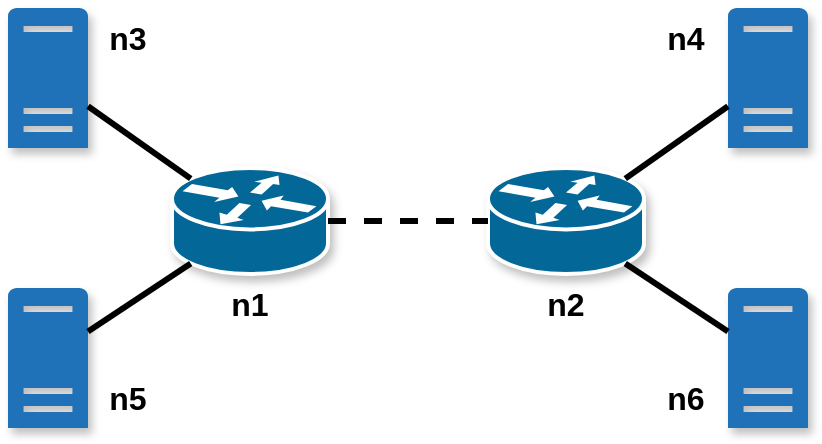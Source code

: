 <mxfile version="18.0.2" type="device"><diagram id="h8RLhZgutgCqT63q2cnz" name="Page-1"><mxGraphModel dx="796" dy="408" grid="1" gridSize="10" guides="1" tooltips="1" connect="1" arrows="1" fold="1" page="1" pageScale="1" pageWidth="827" pageHeight="1169" math="0" shadow="0"><root><mxCell id="0"/><mxCell id="1" parent="0"/><mxCell id="G3QJjCnMGvMX4KUp8qWS-1" value="" style="shape=mxgraph.cisco.routers.router;html=1;pointerEvents=1;dashed=0;fillColor=#036897;strokeColor=#ffffff;strokeWidth=2;verticalLabelPosition=bottom;verticalAlign=top;align=center;outlineConnect=0;shadow=1;" parent="1" vertex="1"><mxGeometry x="202" y="160" width="78" height="53" as="geometry"/></mxCell><mxCell id="G3QJjCnMGvMX4KUp8qWS-2" value="" style="shape=mxgraph.cisco.routers.router;html=1;pointerEvents=1;dashed=0;fillColor=#036897;strokeColor=#ffffff;strokeWidth=2;verticalLabelPosition=bottom;verticalAlign=top;align=center;outlineConnect=0;shadow=1;" parent="1" vertex="1"><mxGeometry x="360" y="160" width="78" height="53" as="geometry"/></mxCell><mxCell id="G3QJjCnMGvMX4KUp8qWS-3" value="" style="sketch=0;pointerEvents=1;shadow=1;dashed=0;html=1;strokeColor=none;labelPosition=center;verticalLabelPosition=bottom;verticalAlign=top;outlineConnect=0;align=center;shape=mxgraph.office.servers.physical_host;fillColor=#2072B8;" parent="1" vertex="1"><mxGeometry x="120" y="80" width="40" height="70" as="geometry"/></mxCell><mxCell id="G3QJjCnMGvMX4KUp8qWS-4" value="" style="sketch=0;pointerEvents=1;shadow=1;dashed=0;html=1;strokeColor=none;labelPosition=center;verticalLabelPosition=bottom;verticalAlign=top;outlineConnect=0;align=center;shape=mxgraph.office.servers.physical_host;fillColor=#2072B8;" parent="1" vertex="1"><mxGeometry x="120" y="220" width="40" height="70" as="geometry"/></mxCell><mxCell id="G3QJjCnMGvMX4KUp8qWS-5" value="" style="sketch=0;pointerEvents=1;shadow=1;dashed=0;html=1;strokeColor=none;labelPosition=center;verticalLabelPosition=bottom;verticalAlign=top;outlineConnect=0;align=center;shape=mxgraph.office.servers.physical_host;fillColor=#2072B8;" parent="1" vertex="1"><mxGeometry x="480" y="80" width="40" height="70" as="geometry"/></mxCell><mxCell id="G3QJjCnMGvMX4KUp8qWS-6" value="" style="sketch=0;pointerEvents=1;shadow=1;dashed=0;html=1;strokeColor=none;labelPosition=center;verticalLabelPosition=bottom;verticalAlign=top;outlineConnect=0;align=center;shape=mxgraph.office.servers.physical_host;fillColor=#2072B8;" parent="1" vertex="1"><mxGeometry x="480" y="220" width="40" height="70" as="geometry"/></mxCell><mxCell id="G3QJjCnMGvMX4KUp8qWS-8" value="" style="endArrow=none;html=1;rounded=0;strokeWidth=3;exitX=0.12;exitY=0.1;exitDx=0;exitDy=0;exitPerimeter=0;" parent="1" source="G3QJjCnMGvMX4KUp8qWS-1" target="G3QJjCnMGvMX4KUp8qWS-3" edge="1"><mxGeometry width="50" height="50" relative="1" as="geometry"><mxPoint x="270" y="310" as="sourcePoint"/><mxPoint x="320" y="260" as="targetPoint"/></mxGeometry></mxCell><mxCell id="G3QJjCnMGvMX4KUp8qWS-9" value="" style="endArrow=none;html=1;rounded=0;strokeWidth=3;exitX=0.12;exitY=0.9;exitDx=0;exitDy=0;exitPerimeter=0;" parent="1" source="G3QJjCnMGvMX4KUp8qWS-1" target="G3QJjCnMGvMX4KUp8qWS-4" edge="1"><mxGeometry width="50" height="50" relative="1" as="geometry"><mxPoint x="280" y="320" as="sourcePoint"/><mxPoint x="330" y="270" as="targetPoint"/></mxGeometry></mxCell><mxCell id="G3QJjCnMGvMX4KUp8qWS-10" value="" style="endArrow=none;html=1;rounded=0;strokeWidth=3;exitX=0.88;exitY=0.9;exitDx=0;exitDy=0;exitPerimeter=0;" parent="1" source="G3QJjCnMGvMX4KUp8qWS-2" target="G3QJjCnMGvMX4KUp8qWS-6" edge="1"><mxGeometry width="50" height="50" relative="1" as="geometry"><mxPoint x="290" y="330" as="sourcePoint"/><mxPoint x="340" y="280" as="targetPoint"/></mxGeometry></mxCell><mxCell id="G3QJjCnMGvMX4KUp8qWS-11" value="" style="endArrow=none;html=1;rounded=0;strokeWidth=3;exitX=0.88;exitY=0.1;exitDx=0;exitDy=0;exitPerimeter=0;" parent="1" source="G3QJjCnMGvMX4KUp8qWS-2" target="G3QJjCnMGvMX4KUp8qWS-5" edge="1"><mxGeometry width="50" height="50" relative="1" as="geometry"><mxPoint x="300" y="340" as="sourcePoint"/><mxPoint x="350" y="290" as="targetPoint"/></mxGeometry></mxCell><mxCell id="G3QJjCnMGvMX4KUp8qWS-12" value="" style="endArrow=none;html=1;rounded=0;strokeWidth=3;exitX=1;exitY=0.5;exitDx=0;exitDy=0;exitPerimeter=0;entryX=0;entryY=0.5;entryDx=0;entryDy=0;entryPerimeter=0;dashed=1;jumpSize=6;" parent="1" source="G3QJjCnMGvMX4KUp8qWS-1" target="G3QJjCnMGvMX4KUp8qWS-2" edge="1"><mxGeometry width="50" height="50" relative="1" as="geometry"><mxPoint x="310" y="350" as="sourcePoint"/><mxPoint x="360" y="300" as="targetPoint"/></mxGeometry></mxCell><mxCell id="G3QJjCnMGvMX4KUp8qWS-14" value="&lt;b&gt;&lt;font style=&quot;font-size: 16px&quot;&gt;n1&lt;/font&gt;&lt;/b&gt;" style="text;html=1;strokeColor=none;fillColor=none;align=center;verticalAlign=middle;whiteSpace=wrap;rounded=0;" parent="1" vertex="1"><mxGeometry x="211" y="213" width="60" height="30" as="geometry"/></mxCell><mxCell id="G3QJjCnMGvMX4KUp8qWS-15" value="&lt;b&gt;&lt;font style=&quot;font-size: 16px&quot;&gt;n3&lt;/font&gt;&lt;/b&gt;" style="text;html=1;strokeColor=none;fillColor=none;align=center;verticalAlign=middle;whiteSpace=wrap;rounded=0;" parent="1" vertex="1"><mxGeometry x="150" y="80" width="60" height="30" as="geometry"/></mxCell><mxCell id="G3QJjCnMGvMX4KUp8qWS-16" value="&lt;b&gt;&lt;font style=&quot;font-size: 16px&quot;&gt;n5&lt;/font&gt;&lt;/b&gt;" style="text;html=1;strokeColor=none;fillColor=none;align=center;verticalAlign=middle;whiteSpace=wrap;rounded=0;" parent="1" vertex="1"><mxGeometry x="150" y="260" width="60" height="30" as="geometry"/></mxCell><mxCell id="G3QJjCnMGvMX4KUp8qWS-17" value="&lt;b&gt;&lt;font style=&quot;font-size: 16px&quot;&gt;n4&lt;/font&gt;&lt;/b&gt;" style="text;html=1;strokeColor=none;fillColor=none;align=center;verticalAlign=middle;whiteSpace=wrap;rounded=0;" parent="1" vertex="1"><mxGeometry x="429" y="80" width="60" height="30" as="geometry"/></mxCell><mxCell id="G3QJjCnMGvMX4KUp8qWS-18" value="&lt;b&gt;&lt;font style=&quot;font-size: 16px&quot;&gt;n6&lt;/font&gt;&lt;/b&gt;" style="text;html=1;strokeColor=none;fillColor=none;align=center;verticalAlign=middle;whiteSpace=wrap;rounded=0;" parent="1" vertex="1"><mxGeometry x="429" y="260" width="60" height="30" as="geometry"/></mxCell><mxCell id="G3QJjCnMGvMX4KUp8qWS-19" value="&lt;b&gt;&lt;font style=&quot;font-size: 16px&quot;&gt;n2&lt;/font&gt;&lt;/b&gt;" style="text;html=1;strokeColor=none;fillColor=none;align=center;verticalAlign=middle;whiteSpace=wrap;rounded=0;" parent="1" vertex="1"><mxGeometry x="369" y="213" width="60" height="30" as="geometry"/></mxCell></root></mxGraphModel></diagram></mxfile>